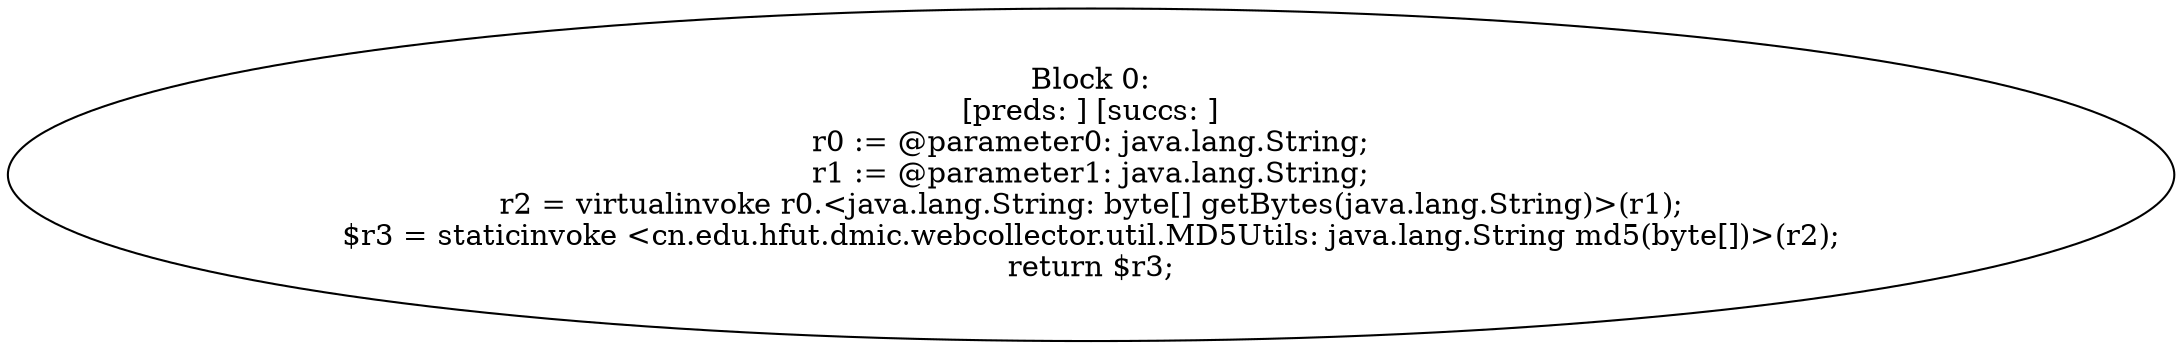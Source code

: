 digraph "unitGraph" {
    "Block 0:
[preds: ] [succs: ]
r0 := @parameter0: java.lang.String;
r1 := @parameter1: java.lang.String;
r2 = virtualinvoke r0.<java.lang.String: byte[] getBytes(java.lang.String)>(r1);
$r3 = staticinvoke <cn.edu.hfut.dmic.webcollector.util.MD5Utils: java.lang.String md5(byte[])>(r2);
return $r3;
"
}
